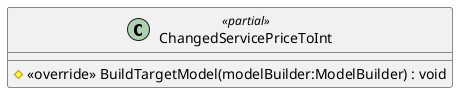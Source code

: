 @startuml
class ChangedServicePriceToInt <<partial>> {
    # <<override>> BuildTargetModel(modelBuilder:ModelBuilder) : void
}
@enduml
